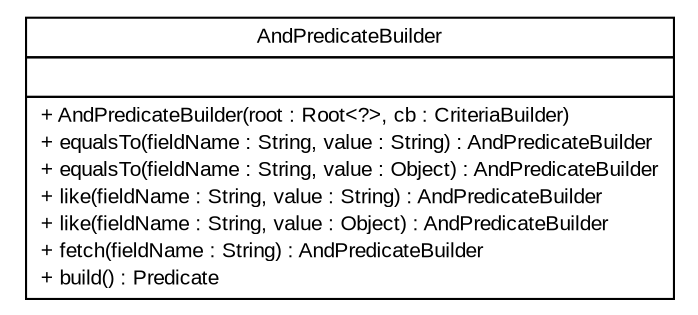 #!/usr/local/bin/dot
#
# Class diagram 
# Generated by UMLGraph version R5_6 (http://www.umlgraph.org/)
#

digraph G {
	edge [fontname="arial",fontsize=10,labelfontname="arial",labelfontsize=10];
	node [fontname="arial",fontsize=10,shape=plaintext];
	nodesep=0.25;
	ranksep=0.5;
	// br.gov.to.sefaz.persistence.predicate.AndPredicateBuilder
	c6469 [label=<<table title="br.gov.to.sefaz.persistence.predicate.AndPredicateBuilder" border="0" cellborder="1" cellspacing="0" cellpadding="2" port="p" href="./AndPredicateBuilder.html">
		<tr><td><table border="0" cellspacing="0" cellpadding="1">
<tr><td align="center" balign="center"> AndPredicateBuilder </td></tr>
		</table></td></tr>
		<tr><td><table border="0" cellspacing="0" cellpadding="1">
<tr><td align="left" balign="left">  </td></tr>
		</table></td></tr>
		<tr><td><table border="0" cellspacing="0" cellpadding="1">
<tr><td align="left" balign="left"> + AndPredicateBuilder(root : Root&lt;?&gt;, cb : CriteriaBuilder) </td></tr>
<tr><td align="left" balign="left"> + equalsTo(fieldName : String, value : String) : AndPredicateBuilder </td></tr>
<tr><td align="left" balign="left"> + equalsTo(fieldName : String, value : Object) : AndPredicateBuilder </td></tr>
<tr><td align="left" balign="left"> + like(fieldName : String, value : String) : AndPredicateBuilder </td></tr>
<tr><td align="left" balign="left"> + like(fieldName : String, value : Object) : AndPredicateBuilder </td></tr>
<tr><td align="left" balign="left"> + fetch(fieldName : String) : AndPredicateBuilder </td></tr>
<tr><td align="left" balign="left"> + build() : Predicate </td></tr>
		</table></td></tr>
		</table>>, URL="./AndPredicateBuilder.html", fontname="arial", fontcolor="black", fontsize=10.0];
}

